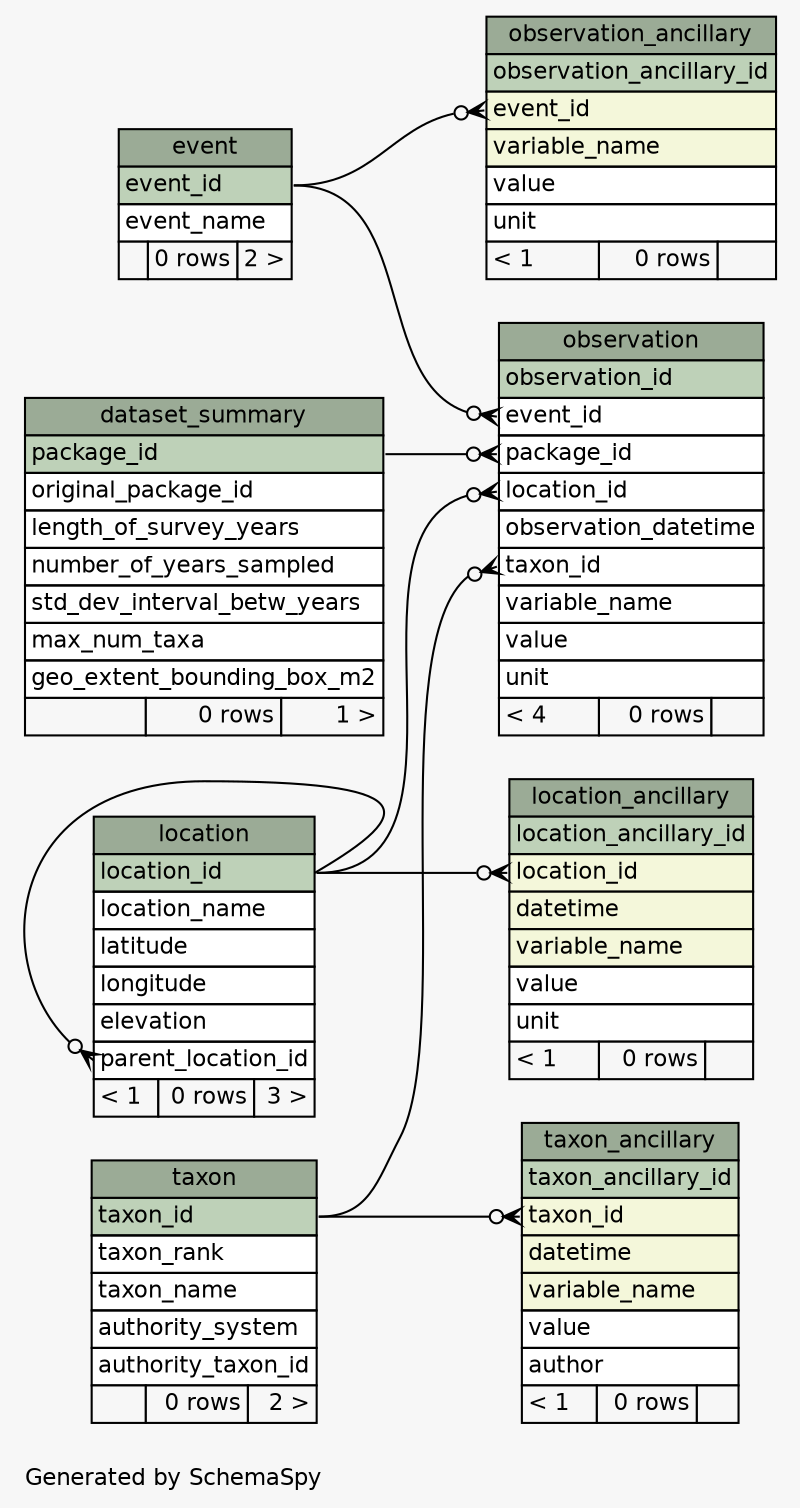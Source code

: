 // dot 2.38.0 on Mac OS X 10.11.6
// SchemaSpy rev 590
digraph "largeRelationshipsDiagram" {
  graph [
    rankdir="RL"
    bgcolor="#f7f7f7"
    label="\nGenerated by SchemaSpy"
    labeljust="l"
    nodesep="0.18"
    ranksep="0.46"
    fontname="Helvetica"
    fontsize="11"
  ];
  node [
    fontname="Helvetica"
    fontsize="11"
    shape="plaintext"
  ];
  edge [
    arrowsize="0.8"
  ];
  "dataset_summary" [
    label=<
    <TABLE BORDER="0" CELLBORDER="1" CELLSPACING="0" BGCOLOR="#ffffff">
      <TR><TD COLSPAN="3" BGCOLOR="#9bab96" ALIGN="CENTER">dataset_summary</TD></TR>
      <TR><TD PORT="package_id" COLSPAN="3" BGCOLOR="#bed1b8" ALIGN="LEFT">package_id</TD></TR>
      <TR><TD PORT="original_package_id" COLSPAN="3" ALIGN="LEFT">original_package_id</TD></TR>
      <TR><TD PORT="length_of_survey_years" COLSPAN="3" ALIGN="LEFT">length_of_survey_years</TD></TR>
      <TR><TD PORT="number_of_years_sampled" COLSPAN="3" ALIGN="LEFT">number_of_years_sampled</TD></TR>
      <TR><TD PORT="std_dev_interval_betw_years" COLSPAN="3" ALIGN="LEFT">std_dev_interval_betw_years</TD></TR>
      <TR><TD PORT="max_num_taxa" COLSPAN="3" ALIGN="LEFT">max_num_taxa</TD></TR>
      <TR><TD PORT="geo_extent_bounding_box_m2" COLSPAN="3" ALIGN="LEFT">geo_extent_bounding_box_m2</TD></TR>
      <TR><TD ALIGN="LEFT" BGCOLOR="#f7f7f7">  </TD><TD ALIGN="RIGHT" BGCOLOR="#f7f7f7">0 rows</TD><TD ALIGN="RIGHT" BGCOLOR="#f7f7f7">1 &gt;</TD></TR>
    </TABLE>>
    URL="tables/dataset_summary.html"
    tooltip="dataset_summary"
  ];
  "event" [
    label=<
    <TABLE BORDER="0" CELLBORDER="1" CELLSPACING="0" BGCOLOR="#ffffff">
      <TR><TD COLSPAN="3" BGCOLOR="#9bab96" ALIGN="CENTER">event</TD></TR>
      <TR><TD PORT="event_id" COLSPAN="3" BGCOLOR="#bed1b8" ALIGN="LEFT">event_id</TD></TR>
      <TR><TD PORT="event_name" COLSPAN="3" ALIGN="LEFT">event_name</TD></TR>
      <TR><TD ALIGN="LEFT" BGCOLOR="#f7f7f7">  </TD><TD ALIGN="RIGHT" BGCOLOR="#f7f7f7">0 rows</TD><TD ALIGN="RIGHT" BGCOLOR="#f7f7f7">2 &gt;</TD></TR>
    </TABLE>>
    URL="tables/event.html"
    tooltip="event"
  ];
  "location" [
    label=<
    <TABLE BORDER="0" CELLBORDER="1" CELLSPACING="0" BGCOLOR="#ffffff">
      <TR><TD COLSPAN="3" BGCOLOR="#9bab96" ALIGN="CENTER">location</TD></TR>
      <TR><TD PORT="location_id" COLSPAN="3" BGCOLOR="#bed1b8" ALIGN="LEFT">location_id</TD></TR>
      <TR><TD PORT="location_name" COLSPAN="3" ALIGN="LEFT">location_name</TD></TR>
      <TR><TD PORT="latitude" COLSPAN="3" ALIGN="LEFT">latitude</TD></TR>
      <TR><TD PORT="longitude" COLSPAN="3" ALIGN="LEFT">longitude</TD></TR>
      <TR><TD PORT="elevation" COLSPAN="3" ALIGN="LEFT">elevation</TD></TR>
      <TR><TD PORT="parent_location_id" COLSPAN="3" ALIGN="LEFT">parent_location_id</TD></TR>
      <TR><TD ALIGN="LEFT" BGCOLOR="#f7f7f7">&lt; 1</TD><TD ALIGN="RIGHT" BGCOLOR="#f7f7f7">0 rows</TD><TD ALIGN="RIGHT" BGCOLOR="#f7f7f7">3 &gt;</TD></TR>
    </TABLE>>
    URL="tables/location.html"
    tooltip="location"
  ];
  "location_ancillary" [
    label=<
    <TABLE BORDER="0" CELLBORDER="1" CELLSPACING="0" BGCOLOR="#ffffff">
      <TR><TD COLSPAN="3" BGCOLOR="#9bab96" ALIGN="CENTER">location_ancillary</TD></TR>
      <TR><TD PORT="location_ancillary_id" COLSPAN="3" BGCOLOR="#bed1b8" ALIGN="LEFT">location_ancillary_id</TD></TR>
      <TR><TD PORT="location_id" COLSPAN="3" BGCOLOR="#f4f7da" ALIGN="LEFT">location_id</TD></TR>
      <TR><TD PORT="datetime" COLSPAN="3" BGCOLOR="#f4f7da" ALIGN="LEFT">datetime</TD></TR>
      <TR><TD PORT="variable_name" COLSPAN="3" BGCOLOR="#f4f7da" ALIGN="LEFT">variable_name</TD></TR>
      <TR><TD PORT="value" COLSPAN="3" ALIGN="LEFT">value</TD></TR>
      <TR><TD PORT="unit" COLSPAN="3" ALIGN="LEFT">unit</TD></TR>
      <TR><TD ALIGN="LEFT" BGCOLOR="#f7f7f7">&lt; 1</TD><TD ALIGN="RIGHT" BGCOLOR="#f7f7f7">0 rows</TD><TD ALIGN="RIGHT" BGCOLOR="#f7f7f7">  </TD></TR>
    </TABLE>>
    URL="tables/location_ancillary.html"
    tooltip="location_ancillary"
  ];
  "observation" [
    label=<
    <TABLE BORDER="0" CELLBORDER="1" CELLSPACING="0" BGCOLOR="#ffffff">
      <TR><TD COLSPAN="3" BGCOLOR="#9bab96" ALIGN="CENTER">observation</TD></TR>
      <TR><TD PORT="observation_id" COLSPAN="3" BGCOLOR="#bed1b8" ALIGN="LEFT">observation_id</TD></TR>
      <TR><TD PORT="event_id" COLSPAN="3" ALIGN="LEFT">event_id</TD></TR>
      <TR><TD PORT="package_id" COLSPAN="3" ALIGN="LEFT">package_id</TD></TR>
      <TR><TD PORT="location_id" COLSPAN="3" ALIGN="LEFT">location_id</TD></TR>
      <TR><TD PORT="observation_datetime" COLSPAN="3" ALIGN="LEFT">observation_datetime</TD></TR>
      <TR><TD PORT="taxon_id" COLSPAN="3" ALIGN="LEFT">taxon_id</TD></TR>
      <TR><TD PORT="variable_name" COLSPAN="3" ALIGN="LEFT">variable_name</TD></TR>
      <TR><TD PORT="value" COLSPAN="3" ALIGN="LEFT">value</TD></TR>
      <TR><TD PORT="unit" COLSPAN="3" ALIGN="LEFT">unit</TD></TR>
      <TR><TD ALIGN="LEFT" BGCOLOR="#f7f7f7">&lt; 4</TD><TD ALIGN="RIGHT" BGCOLOR="#f7f7f7">0 rows</TD><TD ALIGN="RIGHT" BGCOLOR="#f7f7f7">  </TD></TR>
    </TABLE>>
    URL="tables/observation.html"
    tooltip="observation"
  ];
  "observation_ancillary" [
    label=<
    <TABLE BORDER="0" CELLBORDER="1" CELLSPACING="0" BGCOLOR="#ffffff">
      <TR><TD COLSPAN="3" BGCOLOR="#9bab96" ALIGN="CENTER">observation_ancillary</TD></TR>
      <TR><TD PORT="observation_ancillary_id" COLSPAN="3" BGCOLOR="#bed1b8" ALIGN="LEFT">observation_ancillary_id</TD></TR>
      <TR><TD PORT="event_id" COLSPAN="3" BGCOLOR="#f4f7da" ALIGN="LEFT">event_id</TD></TR>
      <TR><TD PORT="variable_name" COLSPAN="3" BGCOLOR="#f4f7da" ALIGN="LEFT">variable_name</TD></TR>
      <TR><TD PORT="value" COLSPAN="3" ALIGN="LEFT">value</TD></TR>
      <TR><TD PORT="unit" COLSPAN="3" ALIGN="LEFT">unit</TD></TR>
      <TR><TD ALIGN="LEFT" BGCOLOR="#f7f7f7">&lt; 1</TD><TD ALIGN="RIGHT" BGCOLOR="#f7f7f7">0 rows</TD><TD ALIGN="RIGHT" BGCOLOR="#f7f7f7">  </TD></TR>
    </TABLE>>
    URL="tables/observation_ancillary.html"
    tooltip="observation_ancillary"
  ];
  "taxon" [
    label=<
    <TABLE BORDER="0" CELLBORDER="1" CELLSPACING="0" BGCOLOR="#ffffff">
      <TR><TD COLSPAN="3" BGCOLOR="#9bab96" ALIGN="CENTER">taxon</TD></TR>
      <TR><TD PORT="taxon_id" COLSPAN="3" BGCOLOR="#bed1b8" ALIGN="LEFT">taxon_id</TD></TR>
      <TR><TD PORT="taxon_rank" COLSPAN="3" ALIGN="LEFT">taxon_rank</TD></TR>
      <TR><TD PORT="taxon_name" COLSPAN="3" ALIGN="LEFT">taxon_name</TD></TR>
      <TR><TD PORT="authority_system" COLSPAN="3" ALIGN="LEFT">authority_system</TD></TR>
      <TR><TD PORT="authority_taxon_id" COLSPAN="3" ALIGN="LEFT">authority_taxon_id</TD></TR>
      <TR><TD ALIGN="LEFT" BGCOLOR="#f7f7f7">  </TD><TD ALIGN="RIGHT" BGCOLOR="#f7f7f7">0 rows</TD><TD ALIGN="RIGHT" BGCOLOR="#f7f7f7">2 &gt;</TD></TR>
    </TABLE>>
    URL="tables/taxon.html"
    tooltip="taxon"
  ];
  "taxon_ancillary" [
    label=<
    <TABLE BORDER="0" CELLBORDER="1" CELLSPACING="0" BGCOLOR="#ffffff">
      <TR><TD COLSPAN="3" BGCOLOR="#9bab96" ALIGN="CENTER">taxon_ancillary</TD></TR>
      <TR><TD PORT="taxon_ancillary_id" COLSPAN="3" BGCOLOR="#bed1b8" ALIGN="LEFT">taxon_ancillary_id</TD></TR>
      <TR><TD PORT="taxon_id" COLSPAN="3" BGCOLOR="#f4f7da" ALIGN="LEFT">taxon_id</TD></TR>
      <TR><TD PORT="datetime" COLSPAN="3" BGCOLOR="#f4f7da" ALIGN="LEFT">datetime</TD></TR>
      <TR><TD PORT="variable_name" COLSPAN="3" BGCOLOR="#f4f7da" ALIGN="LEFT">variable_name</TD></TR>
      <TR><TD PORT="value" COLSPAN="3" ALIGN="LEFT">value</TD></TR>
      <TR><TD PORT="author" COLSPAN="3" ALIGN="LEFT">author</TD></TR>
      <TR><TD ALIGN="LEFT" BGCOLOR="#f7f7f7">&lt; 1</TD><TD ALIGN="RIGHT" BGCOLOR="#f7f7f7">0 rows</TD><TD ALIGN="RIGHT" BGCOLOR="#f7f7f7">  </TD></TR>
    </TABLE>>
    URL="tables/taxon_ancillary.html"
    tooltip="taxon_ancillary"
  ];
  "location":"parent_location_id":w -> "location":"location_id":e [arrowhead=none dir=back arrowtail=crowodot];
  "location_ancillary":"location_id":w -> "location":"location_id":e [arrowhead=none dir=back arrowtail=crowodot];
  "observation":"event_id":w -> "event":"event_id":e [arrowhead=none dir=back arrowtail=crowodot];
  "observation":"location_id":w -> "location":"location_id":e [arrowhead=none dir=back arrowtail=crowodot];
  "observation":"package_id":w -> "dataset_summary":"package_id":e [arrowhead=none dir=back arrowtail=crowodot];
  "observation":"taxon_id":w -> "taxon":"taxon_id":e [arrowhead=none dir=back arrowtail=crowodot];
  "observation_ancillary":"event_id":w -> "event":"event_id":e [arrowhead=none dir=back arrowtail=crowodot];
  "taxon_ancillary":"taxon_id":w -> "taxon":"taxon_id":e [arrowhead=none dir=back arrowtail=crowodot];
}
